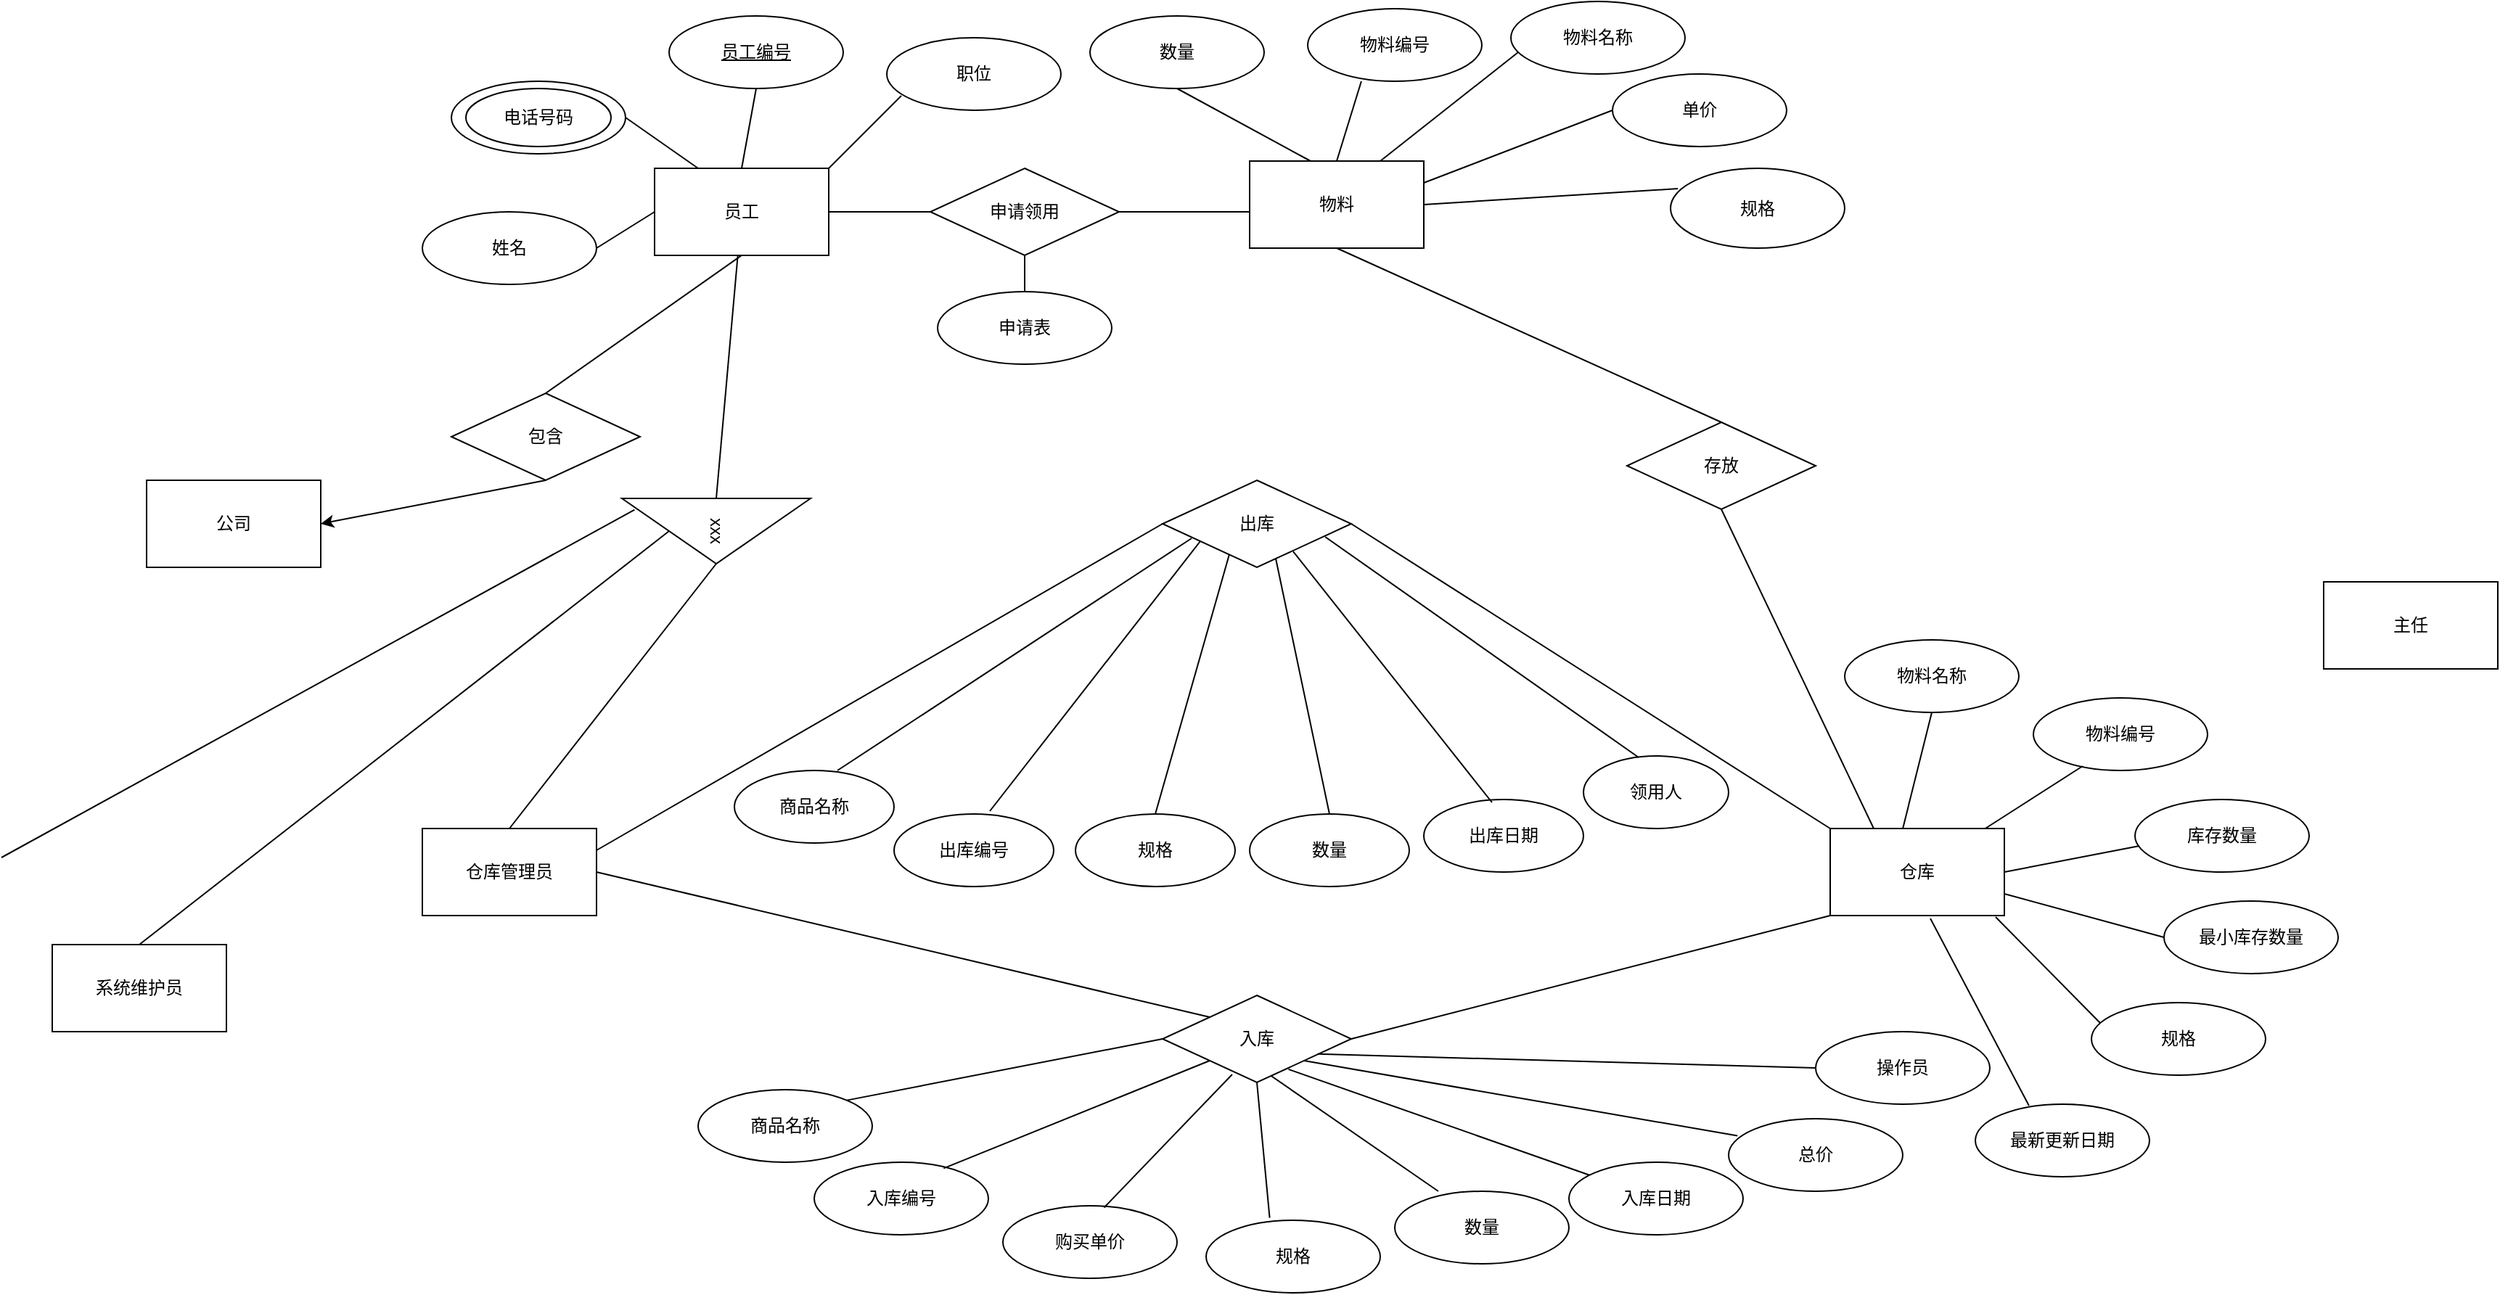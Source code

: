 <mxfile version="14.4.8" type="github"><diagram id="7QiJYxN_wW3tpjpvBsrL" name="Page-1"><mxGraphModel dx="2694" dy="752" grid="1" gridSize="10" guides="1" tooltips="1" connect="1" arrows="1" fold="1" page="0" pageScale="1" pageWidth="827" pageHeight="1169" math="0" shadow="0"><root><mxCell id="0"/><mxCell id="1" parent="0"/><mxCell id="o8ijFrv-etMoGQlMxE8c-1" value="物料" style="rounded=0;whiteSpace=wrap;html=1;" parent="1" vertex="1"><mxGeometry x="-90" y="300" width="120" height="60" as="geometry"/></mxCell><mxCell id="FmjRnSezdj2sr65Cq_tM-1" value="" style="endArrow=none;html=1;exitX=0.5;exitY=0;exitDx=0;exitDy=0;entryX=0.308;entryY=1;entryDx=0;entryDy=0;entryPerimeter=0;" edge="1" parent="1" source="o8ijFrv-etMoGQlMxE8c-1" target="FmjRnSezdj2sr65Cq_tM-2"><mxGeometry width="50" height="50" relative="1" as="geometry"><mxPoint x="-80" y="280" as="sourcePoint"/><mxPoint x="100" y="290" as="targetPoint"/></mxGeometry></mxCell><mxCell id="FmjRnSezdj2sr65Cq_tM-2" value="物料编号" style="ellipse;whiteSpace=wrap;html=1;" vertex="1" parent="1"><mxGeometry x="-50" y="195" width="120" height="50" as="geometry"/></mxCell><mxCell id="FmjRnSezdj2sr65Cq_tM-3" value="" style="endArrow=none;html=1;exitX=0.75;exitY=0;exitDx=0;exitDy=0;entryX=0.042;entryY=0.7;entryDx=0;entryDy=0;entryPerimeter=0;" edge="1" parent="1" source="o8ijFrv-etMoGQlMxE8c-1" target="FmjRnSezdj2sr65Cq_tM-4"><mxGeometry width="50" height="50" relative="1" as="geometry"><mxPoint x="60" y="420" as="sourcePoint"/><mxPoint x="90" y="360" as="targetPoint"/></mxGeometry></mxCell><mxCell id="FmjRnSezdj2sr65Cq_tM-4" value="物料名称" style="ellipse;whiteSpace=wrap;html=1;" vertex="1" parent="1"><mxGeometry x="90" y="190" width="120" height="50" as="geometry"/></mxCell><mxCell id="FmjRnSezdj2sr65Cq_tM-6" value="单价" style="ellipse;whiteSpace=wrap;html=1;" vertex="1" parent="1"><mxGeometry x="160" y="240" width="120" height="50" as="geometry"/></mxCell><mxCell id="FmjRnSezdj2sr65Cq_tM-7" value="" style="endArrow=none;html=1;exitX=1;exitY=0.25;exitDx=0;exitDy=0;entryX=0;entryY=0.5;entryDx=0;entryDy=0;" edge="1" parent="1" source="o8ijFrv-etMoGQlMxE8c-1" target="FmjRnSezdj2sr65Cq_tM-6"><mxGeometry width="50" height="50" relative="1" as="geometry"><mxPoint x="20" y="450" as="sourcePoint"/><mxPoint x="80" y="440" as="targetPoint"/></mxGeometry></mxCell><mxCell id="FmjRnSezdj2sr65Cq_tM-8" value="规格" style="ellipse;whiteSpace=wrap;html=1;" vertex="1" parent="1"><mxGeometry x="200" y="305" width="120" height="55" as="geometry"/></mxCell><mxCell id="FmjRnSezdj2sr65Cq_tM-9" value="" style="endArrow=none;html=1;exitX=1;exitY=0.5;exitDx=0;exitDy=0;entryX=0.042;entryY=0.255;entryDx=0;entryDy=0;entryPerimeter=0;" edge="1" parent="1" source="o8ijFrv-etMoGQlMxE8c-1" target="FmjRnSezdj2sr65Cq_tM-8"><mxGeometry width="50" height="50" relative="1" as="geometry"><mxPoint x="-60" y="520" as="sourcePoint"/><mxPoint x="80" y="510" as="targetPoint"/></mxGeometry></mxCell><mxCell id="FmjRnSezdj2sr65Cq_tM-10" value="数量" style="ellipse;whiteSpace=wrap;html=1;" vertex="1" parent="1"><mxGeometry x="-200" y="200" width="120" height="50" as="geometry"/></mxCell><mxCell id="FmjRnSezdj2sr65Cq_tM-11" value="" style="endArrow=none;html=1;exitX=0.35;exitY=0;exitDx=0;exitDy=0;exitPerimeter=0;" edge="1" parent="1" source="o8ijFrv-etMoGQlMxE8c-1"><mxGeometry width="50" height="50" relative="1" as="geometry"><mxPoint x="10" y="290" as="sourcePoint"/><mxPoint x="-140" y="250" as="targetPoint"/></mxGeometry></mxCell><mxCell id="FmjRnSezdj2sr65Cq_tM-12" value="员工" style="rounded=0;whiteSpace=wrap;html=1;" vertex="1" parent="1"><mxGeometry x="-500" y="305" width="120" height="60" as="geometry"/></mxCell><mxCell id="FmjRnSezdj2sr65Cq_tM-13" value="申请领用" style="rhombus;whiteSpace=wrap;html=1;" vertex="1" parent="1"><mxGeometry x="-310" y="305" width="130" height="60" as="geometry"/></mxCell><mxCell id="FmjRnSezdj2sr65Cq_tM-14" value="" style="endArrow=none;html=1;entryX=0;entryY=0.5;entryDx=0;entryDy=0;" edge="1" parent="1" target="FmjRnSezdj2sr65Cq_tM-13"><mxGeometry width="50" height="50" relative="1" as="geometry"><mxPoint x="-380" y="335" as="sourcePoint"/><mxPoint x="-320" y="365" as="targetPoint"/></mxGeometry></mxCell><mxCell id="FmjRnSezdj2sr65Cq_tM-16" value="" style="ellipse;whiteSpace=wrap;html=1;" vertex="1" parent="1"><mxGeometry x="-640" y="245" width="120" height="50" as="geometry"/></mxCell><mxCell id="FmjRnSezdj2sr65Cq_tM-19" value="姓名" style="ellipse;whiteSpace=wrap;html=1;" vertex="1" parent="1"><mxGeometry x="-660" y="335" width="120" height="50" as="geometry"/></mxCell><mxCell id="FmjRnSezdj2sr65Cq_tM-20" value="职位" style="ellipse;whiteSpace=wrap;html=1;" vertex="1" parent="1"><mxGeometry x="-340" y="215" width="120" height="50" as="geometry"/></mxCell><mxCell id="FmjRnSezdj2sr65Cq_tM-21" value="&lt;u&gt;员工编号&lt;/u&gt;" style="ellipse;whiteSpace=wrap;html=1;" vertex="1" parent="1"><mxGeometry x="-490" y="200" width="120" height="50" as="geometry"/></mxCell><mxCell id="FmjRnSezdj2sr65Cq_tM-23" value="电话号码" style="ellipse;whiteSpace=wrap;html=1;" vertex="1" parent="1"><mxGeometry x="-630" y="250" width="100" height="40" as="geometry"/></mxCell><mxCell id="FmjRnSezdj2sr65Cq_tM-24" value="" style="endArrow=none;html=1;entryX=0.5;entryY=1;entryDx=0;entryDy=0;exitX=0.5;exitY=0;exitDx=0;exitDy=0;" edge="1" parent="1" source="FmjRnSezdj2sr65Cq_tM-12" target="FmjRnSezdj2sr65Cq_tM-21"><mxGeometry width="50" height="50" relative="1" as="geometry"><mxPoint x="-500" y="315" as="sourcePoint"/><mxPoint x="-450" y="265" as="targetPoint"/></mxGeometry></mxCell><mxCell id="FmjRnSezdj2sr65Cq_tM-26" value="" style="endArrow=none;html=1;entryX=1;entryY=0.5;entryDx=0;entryDy=0;exitX=0.25;exitY=0;exitDx=0;exitDy=0;" edge="1" parent="1" source="FmjRnSezdj2sr65Cq_tM-12" target="FmjRnSezdj2sr65Cq_tM-16"><mxGeometry width="50" height="50" relative="1" as="geometry"><mxPoint x="-470" y="300" as="sourcePoint"/><mxPoint x="-440" y="445" as="targetPoint"/></mxGeometry></mxCell><mxCell id="FmjRnSezdj2sr65Cq_tM-28" value="" style="endArrow=none;html=1;entryX=1;entryY=0.5;entryDx=0;entryDy=0;exitX=0;exitY=0.5;exitDx=0;exitDy=0;" edge="1" parent="1" source="FmjRnSezdj2sr65Cq_tM-12" target="FmjRnSezdj2sr65Cq_tM-19"><mxGeometry width="50" height="50" relative="1" as="geometry"><mxPoint x="-580" y="535" as="sourcePoint"/><mxPoint x="-530" y="485" as="targetPoint"/></mxGeometry></mxCell><mxCell id="FmjRnSezdj2sr65Cq_tM-29" value="" style="endArrow=none;html=1;" edge="1" parent="1"><mxGeometry width="50" height="50" relative="1" as="geometry"><mxPoint x="-380" y="305" as="sourcePoint"/><mxPoint x="-330" y="255" as="targetPoint"/></mxGeometry></mxCell><mxCell id="FmjRnSezdj2sr65Cq_tM-30" value="" style="endArrow=none;html=1;exitX=1;exitY=0.5;exitDx=0;exitDy=0;" edge="1" parent="1" source="FmjRnSezdj2sr65Cq_tM-13"><mxGeometry width="50" height="50" relative="1" as="geometry"><mxPoint x="-160" y="380" as="sourcePoint"/><mxPoint x="-90" y="335" as="targetPoint"/></mxGeometry></mxCell><mxCell id="FmjRnSezdj2sr65Cq_tM-32" value="仓库" style="rounded=0;whiteSpace=wrap;html=1;" vertex="1" parent="1"><mxGeometry x="310" y="760" width="120" height="60" as="geometry"/></mxCell><mxCell id="FmjRnSezdj2sr65Cq_tM-33" value="入库" style="rhombus;whiteSpace=wrap;html=1;" vertex="1" parent="1"><mxGeometry x="-150" y="875" width="130" height="60" as="geometry"/></mxCell><mxCell id="FmjRnSezdj2sr65Cq_tM-34" value="出库" style="rhombus;whiteSpace=wrap;html=1;" vertex="1" parent="1"><mxGeometry x="-150" y="520" width="130" height="60" as="geometry"/></mxCell><mxCell id="FmjRnSezdj2sr65Cq_tM-35" value="物料编号" style="ellipse;whiteSpace=wrap;html=1;" vertex="1" parent="1"><mxGeometry x="450" y="670" width="120" height="50" as="geometry"/></mxCell><mxCell id="FmjRnSezdj2sr65Cq_tM-36" value="库存数量" style="ellipse;whiteSpace=wrap;html=1;" vertex="1" parent="1"><mxGeometry x="520" y="740" width="120" height="50" as="geometry"/></mxCell><mxCell id="FmjRnSezdj2sr65Cq_tM-37" value="规格" style="ellipse;whiteSpace=wrap;html=1;" vertex="1" parent="1"><mxGeometry x="490" y="880" width="120" height="50" as="geometry"/></mxCell><mxCell id="FmjRnSezdj2sr65Cq_tM-39" value="最新更新日期" style="ellipse;whiteSpace=wrap;html=1;" vertex="1" parent="1"><mxGeometry x="410" y="950" width="120" height="50" as="geometry"/></mxCell><mxCell id="FmjRnSezdj2sr65Cq_tM-40" value="物料名称" style="ellipse;whiteSpace=wrap;html=1;" vertex="1" parent="1"><mxGeometry x="320" y="630" width="120" height="50" as="geometry"/></mxCell><mxCell id="FmjRnSezdj2sr65Cq_tM-41" value="最小库存数量" style="ellipse;whiteSpace=wrap;html=1;" vertex="1" parent="1"><mxGeometry x="540" y="810" width="120" height="50" as="geometry"/></mxCell><mxCell id="FmjRnSezdj2sr65Cq_tM-42" value="" style="endArrow=none;html=1;entryX=0.5;entryY=1;entryDx=0;entryDy=0;exitX=0.417;exitY=0;exitDx=0;exitDy=0;exitPerimeter=0;" edge="1" parent="1" source="FmjRnSezdj2sr65Cq_tM-32" target="FmjRnSezdj2sr65Cq_tM-40"><mxGeometry width="50" height="50" relative="1" as="geometry"><mxPoint x="350" y="750" as="sourcePoint"/><mxPoint x="400" y="700" as="targetPoint"/></mxGeometry></mxCell><mxCell id="FmjRnSezdj2sr65Cq_tM-43" value="" style="endArrow=none;html=1;entryX=0.283;entryY=0.94;entryDx=0;entryDy=0;entryPerimeter=0;" edge="1" parent="1" source="FmjRnSezdj2sr65Cq_tM-32" target="FmjRnSezdj2sr65Cq_tM-35"><mxGeometry width="50" height="50" relative="1" as="geometry"><mxPoint x="440" y="780" as="sourcePoint"/><mxPoint x="483" y="710" as="targetPoint"/></mxGeometry></mxCell><mxCell id="FmjRnSezdj2sr65Cq_tM-44" value="" style="endArrow=none;html=1;entryX=0.025;entryY=0.64;entryDx=0;entryDy=0;entryPerimeter=0;exitX=1;exitY=0.5;exitDx=0;exitDy=0;" edge="1" parent="1" source="FmjRnSezdj2sr65Cq_tM-32" target="FmjRnSezdj2sr65Cq_tM-36"><mxGeometry width="50" height="50" relative="1" as="geometry"><mxPoint x="470" y="830" as="sourcePoint"/><mxPoint x="520" y="780" as="targetPoint"/></mxGeometry></mxCell><mxCell id="FmjRnSezdj2sr65Cq_tM-45" value="" style="endArrow=none;html=1;entryX=0;entryY=0.5;entryDx=0;entryDy=0;exitX=1;exitY=0.75;exitDx=0;exitDy=0;" edge="1" parent="1" source="FmjRnSezdj2sr65Cq_tM-32" target="FmjRnSezdj2sr65Cq_tM-41"><mxGeometry width="50" height="50" relative="1" as="geometry"><mxPoint x="500" y="860" as="sourcePoint"/><mxPoint x="550" y="810" as="targetPoint"/></mxGeometry></mxCell><mxCell id="FmjRnSezdj2sr65Cq_tM-46" value="" style="endArrow=none;html=1;entryX=0.05;entryY=0.28;entryDx=0;entryDy=0;entryPerimeter=0;exitX=0.95;exitY=1.017;exitDx=0;exitDy=0;exitPerimeter=0;" edge="1" parent="1" source="FmjRnSezdj2sr65Cq_tM-32" target="FmjRnSezdj2sr65Cq_tM-37"><mxGeometry width="50" height="50" relative="1" as="geometry"><mxPoint x="400" y="920" as="sourcePoint"/><mxPoint x="450" y="870" as="targetPoint"/></mxGeometry></mxCell><mxCell id="FmjRnSezdj2sr65Cq_tM-47" value="" style="endArrow=none;html=1;entryX=0.308;entryY=0.02;entryDx=0;entryDy=0;entryPerimeter=0;exitX=0.575;exitY=1.033;exitDx=0;exitDy=0;exitPerimeter=0;" edge="1" parent="1" source="FmjRnSezdj2sr65Cq_tM-32" target="FmjRnSezdj2sr65Cq_tM-39"><mxGeometry width="50" height="50" relative="1" as="geometry"><mxPoint x="390" y="950" as="sourcePoint"/><mxPoint x="440" y="900" as="targetPoint"/></mxGeometry></mxCell><mxCell id="FmjRnSezdj2sr65Cq_tM-48" value="" style="endArrow=none;html=1;entryX=0;entryY=1;entryDx=0;entryDy=0;exitX=1;exitY=0.5;exitDx=0;exitDy=0;" edge="1" parent="1" source="FmjRnSezdj2sr65Cq_tM-33" target="FmjRnSezdj2sr65Cq_tM-32"><mxGeometry width="50" height="50" relative="1" as="geometry"><mxPoint x="240" y="900" as="sourcePoint"/><mxPoint x="290" y="850" as="targetPoint"/></mxGeometry></mxCell><mxCell id="FmjRnSezdj2sr65Cq_tM-49" value="" style="endArrow=none;html=1;entryX=0;entryY=0;entryDx=0;entryDy=0;exitX=1;exitY=0.5;exitDx=0;exitDy=0;" edge="1" parent="1" source="FmjRnSezdj2sr65Cq_tM-34" target="FmjRnSezdj2sr65Cq_tM-32"><mxGeometry width="50" height="50" relative="1" as="geometry"><mxPoint x="230" y="810" as="sourcePoint"/><mxPoint x="280" y="760" as="targetPoint"/></mxGeometry></mxCell><mxCell id="FmjRnSezdj2sr65Cq_tM-50" value="商品名称" style="ellipse;whiteSpace=wrap;html=1;" vertex="1" parent="1"><mxGeometry x="-470" y="940" width="120" height="50" as="geometry"/></mxCell><mxCell id="FmjRnSezdj2sr65Cq_tM-51" value="规格" style="ellipse;whiteSpace=wrap;html=1;" vertex="1" parent="1"><mxGeometry x="-120" y="1030" width="120" height="50" as="geometry"/></mxCell><mxCell id="FmjRnSezdj2sr65Cq_tM-52" value="总价" style="ellipse;whiteSpace=wrap;html=1;" vertex="1" parent="1"><mxGeometry x="240" y="960" width="120" height="50" as="geometry"/></mxCell><mxCell id="FmjRnSezdj2sr65Cq_tM-53" value="数量" style="ellipse;whiteSpace=wrap;html=1;" vertex="1" parent="1"><mxGeometry x="10" y="1010" width="120" height="50" as="geometry"/></mxCell><mxCell id="FmjRnSezdj2sr65Cq_tM-54" value="操作员" style="ellipse;whiteSpace=wrap;html=1;" vertex="1" parent="1"><mxGeometry x="300" y="900" width="120" height="50" as="geometry"/></mxCell><mxCell id="FmjRnSezdj2sr65Cq_tM-56" value="入库编号" style="ellipse;whiteSpace=wrap;html=1;" vertex="1" parent="1"><mxGeometry x="-390" y="990" width="120" height="50" as="geometry"/></mxCell><mxCell id="FmjRnSezdj2sr65Cq_tM-57" value="购买单价" style="ellipse;whiteSpace=wrap;html=1;" vertex="1" parent="1"><mxGeometry x="-260" y="1020" width="120" height="50" as="geometry"/></mxCell><mxCell id="FmjRnSezdj2sr65Cq_tM-58" value="入库日期" style="ellipse;whiteSpace=wrap;html=1;" vertex="1" parent="1"><mxGeometry x="130" y="990" width="120" height="50" as="geometry"/></mxCell><mxCell id="FmjRnSezdj2sr65Cq_tM-59" value="" style="endArrow=none;html=1;entryX=0;entryY=0.5;entryDx=0;entryDy=0;exitX=1;exitY=0;exitDx=0;exitDy=0;" edge="1" parent="1" source="FmjRnSezdj2sr65Cq_tM-50" target="FmjRnSezdj2sr65Cq_tM-33"><mxGeometry width="50" height="50" relative="1" as="geometry"><mxPoint x="-300" y="930" as="sourcePoint"/><mxPoint x="-250" y="880" as="targetPoint"/></mxGeometry></mxCell><mxCell id="FmjRnSezdj2sr65Cq_tM-60" value="" style="endArrow=none;html=1;entryX=0;entryY=1;entryDx=0;entryDy=0;exitX=0.743;exitY=0.084;exitDx=0;exitDy=0;exitPerimeter=0;" edge="1" parent="1" source="FmjRnSezdj2sr65Cq_tM-56" target="FmjRnSezdj2sr65Cq_tM-33"><mxGeometry width="50" height="50" relative="1" as="geometry"><mxPoint x="-150" y="1010" as="sourcePoint"/><mxPoint x="-100" y="960" as="targetPoint"/></mxGeometry></mxCell><mxCell id="FmjRnSezdj2sr65Cq_tM-61" value="" style="endArrow=none;html=1;entryX=0.369;entryY=0.908;entryDx=0;entryDy=0;entryPerimeter=0;exitX=0.581;exitY=0.025;exitDx=0;exitDy=0;exitPerimeter=0;" edge="1" parent="1" source="FmjRnSezdj2sr65Cq_tM-57" target="FmjRnSezdj2sr65Cq_tM-33"><mxGeometry width="50" height="50" relative="1" as="geometry"><mxPoint x="-150" y="1030" as="sourcePoint"/><mxPoint x="-100" y="980" as="targetPoint"/></mxGeometry></mxCell><mxCell id="FmjRnSezdj2sr65Cq_tM-62" value="" style="endArrow=none;html=1;entryX=0.5;entryY=1;entryDx=0;entryDy=0;exitX=0.365;exitY=-0.034;exitDx=0;exitDy=0;exitPerimeter=0;" edge="1" parent="1" source="FmjRnSezdj2sr65Cq_tM-51" target="FmjRnSezdj2sr65Cq_tM-33"><mxGeometry width="50" height="50" relative="1" as="geometry"><mxPoint x="-120" y="1020" as="sourcePoint"/><mxPoint x="-70" y="970" as="targetPoint"/></mxGeometry></mxCell><mxCell id="FmjRnSezdj2sr65Cq_tM-63" value="" style="endArrow=none;html=1;entryX=0.577;entryY=0.927;entryDx=0;entryDy=0;exitX=0.25;exitY=0;exitDx=0;exitDy=0;exitPerimeter=0;entryPerimeter=0;" edge="1" parent="1" source="FmjRnSezdj2sr65Cq_tM-53" target="FmjRnSezdj2sr65Cq_tM-33"><mxGeometry width="50" height="50" relative="1" as="geometry"><mxPoint y="1000" as="sourcePoint"/><mxPoint x="50" y="950" as="targetPoint"/></mxGeometry></mxCell><mxCell id="FmjRnSezdj2sr65Cq_tM-64" value="" style="endArrow=none;html=1;entryX=0.667;entryY=0.849;entryDx=0;entryDy=0;entryPerimeter=0;" edge="1" parent="1" source="FmjRnSezdj2sr65Cq_tM-58" target="FmjRnSezdj2sr65Cq_tM-33"><mxGeometry width="50" height="50" relative="1" as="geometry"><mxPoint x="60" y="1010" as="sourcePoint"/><mxPoint x="110" y="960" as="targetPoint"/></mxGeometry></mxCell><mxCell id="FmjRnSezdj2sr65Cq_tM-65" value="" style="endArrow=none;html=1;entryX=1;entryY=1;entryDx=0;entryDy=0;exitX=0.051;exitY=0.236;exitDx=0;exitDy=0;exitPerimeter=0;" edge="1" parent="1" source="FmjRnSezdj2sr65Cq_tM-52" target="FmjRnSezdj2sr65Cq_tM-33"><mxGeometry width="50" height="50" relative="1" as="geometry"><mxPoint x="120" y="970" as="sourcePoint"/><mxPoint x="170" y="920" as="targetPoint"/></mxGeometry></mxCell><mxCell id="FmjRnSezdj2sr65Cq_tM-66" value="" style="endArrow=none;html=1;entryX=0;entryY=0.5;entryDx=0;entryDy=0;exitX=0.821;exitY=0.673;exitDx=0;exitDy=0;exitPerimeter=0;" edge="1" parent="1" source="FmjRnSezdj2sr65Cq_tM-33" target="FmjRnSezdj2sr65Cq_tM-54"><mxGeometry width="50" height="50" relative="1" as="geometry"><mxPoint x="140" y="950" as="sourcePoint"/><mxPoint x="190" y="900" as="targetPoint"/></mxGeometry></mxCell><mxCell id="FmjRnSezdj2sr65Cq_tM-67" value="仓库管理员" style="rounded=0;whiteSpace=wrap;html=1;" vertex="1" parent="1"><mxGeometry x="-660" y="760" width="120" height="60" as="geometry"/></mxCell><mxCell id="FmjRnSezdj2sr65Cq_tM-69" value="" style="endArrow=none;html=1;entryX=0;entryY=0;entryDx=0;entryDy=0;exitX=1;exitY=0.5;exitDx=0;exitDy=0;" edge="1" parent="1" source="FmjRnSezdj2sr65Cq_tM-67" target="FmjRnSezdj2sr65Cq_tM-33"><mxGeometry width="50" height="50" relative="1" as="geometry"><mxPoint x="-460" y="920" as="sourcePoint"/><mxPoint x="-410" y="870" as="targetPoint"/></mxGeometry></mxCell><mxCell id="FmjRnSezdj2sr65Cq_tM-70" value="" style="endArrow=none;html=1;entryX=0;entryY=0.5;entryDx=0;entryDy=0;exitX=1;exitY=0.25;exitDx=0;exitDy=0;" edge="1" parent="1" source="FmjRnSezdj2sr65Cq_tM-67" target="FmjRnSezdj2sr65Cq_tM-34"><mxGeometry width="50" height="50" relative="1" as="geometry"><mxPoint x="-380" y="760" as="sourcePoint"/><mxPoint x="-330" y="710" as="targetPoint"/></mxGeometry></mxCell><mxCell id="FmjRnSezdj2sr65Cq_tM-71" value="申请表" style="ellipse;whiteSpace=wrap;html=1;" vertex="1" parent="1"><mxGeometry x="-305" y="390" width="120" height="50" as="geometry"/></mxCell><mxCell id="FmjRnSezdj2sr65Cq_tM-72" value="" style="endArrow=none;html=1;entryX=0.5;entryY=1;entryDx=0;entryDy=0;exitX=0.5;exitY=0;exitDx=0;exitDy=0;" edge="1" parent="1" source="FmjRnSezdj2sr65Cq_tM-71" target="FmjRnSezdj2sr65Cq_tM-13"><mxGeometry width="50" height="50" relative="1" as="geometry"><mxPoint x="-560" y="510" as="sourcePoint"/><mxPoint x="-510" y="460" as="targetPoint"/></mxGeometry></mxCell><mxCell id="FmjRnSezdj2sr65Cq_tM-74" value="商品名称" style="ellipse;whiteSpace=wrap;html=1;" vertex="1" parent="1"><mxGeometry x="-445" y="720" width="110" height="50" as="geometry"/></mxCell><mxCell id="FmjRnSezdj2sr65Cq_tM-75" value="规格" style="ellipse;whiteSpace=wrap;html=1;" vertex="1" parent="1"><mxGeometry x="-210" y="750" width="110" height="50" as="geometry"/></mxCell><mxCell id="FmjRnSezdj2sr65Cq_tM-77" value="数量" style="ellipse;whiteSpace=wrap;html=1;" vertex="1" parent="1"><mxGeometry x="-90" y="750" width="110" height="50" as="geometry"/></mxCell><mxCell id="FmjRnSezdj2sr65Cq_tM-78" value="领用人" style="ellipse;whiteSpace=wrap;html=1;" vertex="1" parent="1"><mxGeometry x="140" y="710" width="100" height="50" as="geometry"/></mxCell><mxCell id="FmjRnSezdj2sr65Cq_tM-79" value="出库编号" style="ellipse;whiteSpace=wrap;html=1;" vertex="1" parent="1"><mxGeometry x="-335" y="750" width="110" height="50" as="geometry"/></mxCell><mxCell id="FmjRnSezdj2sr65Cq_tM-80" value="出库日期" style="ellipse;whiteSpace=wrap;html=1;" vertex="1" parent="1"><mxGeometry x="30" y="740" width="110" height="50" as="geometry"/></mxCell><mxCell id="FmjRnSezdj2sr65Cq_tM-81" value="" style="endArrow=none;html=1;" edge="1" parent="1"><mxGeometry width="50" height="50" relative="1" as="geometry"><mxPoint x="-374" y="720" as="sourcePoint"/><mxPoint x="-130" y="560" as="targetPoint"/></mxGeometry></mxCell><mxCell id="FmjRnSezdj2sr65Cq_tM-83" value="" style="endArrow=none;html=1;entryX=0.2;entryY=0.7;entryDx=0;entryDy=0;entryPerimeter=0;" edge="1" parent="1" target="FmjRnSezdj2sr65Cq_tM-34"><mxGeometry width="50" height="50" relative="1" as="geometry"><mxPoint x="-269" y="748" as="sourcePoint"/><mxPoint x="-160" y="660" as="targetPoint"/></mxGeometry></mxCell><mxCell id="FmjRnSezdj2sr65Cq_tM-84" value="" style="endArrow=none;html=1;entryX=0.354;entryY=0.85;entryDx=0;entryDy=0;entryPerimeter=0;exitX=0.5;exitY=0;exitDx=0;exitDy=0;" edge="1" parent="1" source="FmjRnSezdj2sr65Cq_tM-75" target="FmjRnSezdj2sr65Cq_tM-34"><mxGeometry width="50" height="50" relative="1" as="geometry"><mxPoint x="-150" y="720" as="sourcePoint"/><mxPoint x="-100" y="670" as="targetPoint"/></mxGeometry></mxCell><mxCell id="FmjRnSezdj2sr65Cq_tM-85" value="" style="endArrow=none;html=1;entryX=0.6;entryY=0.9;entryDx=0;entryDy=0;entryPerimeter=0;exitX=0.5;exitY=0;exitDx=0;exitDy=0;" edge="1" parent="1" source="FmjRnSezdj2sr65Cq_tM-77" target="FmjRnSezdj2sr65Cq_tM-34"><mxGeometry width="50" height="50" relative="1" as="geometry"><mxPoint x="-80" y="680" as="sourcePoint"/><mxPoint x="-30" y="630" as="targetPoint"/></mxGeometry></mxCell><mxCell id="FmjRnSezdj2sr65Cq_tM-86" value="" style="endArrow=none;html=1;entryX=0.692;entryY=0.817;entryDx=0;entryDy=0;entryPerimeter=0;exitX=0.427;exitY=0.04;exitDx=0;exitDy=0;exitPerimeter=0;" edge="1" parent="1" source="FmjRnSezdj2sr65Cq_tM-80" target="FmjRnSezdj2sr65Cq_tM-34"><mxGeometry width="50" height="50" relative="1" as="geometry"><mxPoint x="85" y="738" as="sourcePoint"/><mxPoint x="40" y="640" as="targetPoint"/></mxGeometry></mxCell><mxCell id="FmjRnSezdj2sr65Cq_tM-87" value="" style="endArrow=none;html=1;entryX=0.862;entryY=0.65;entryDx=0;entryDy=0;entryPerimeter=0;exitX=0.38;exitY=0.02;exitDx=0;exitDy=0;exitPerimeter=0;" edge="1" parent="1" source="FmjRnSezdj2sr65Cq_tM-78" target="FmjRnSezdj2sr65Cq_tM-34"><mxGeometry width="50" height="50" relative="1" as="geometry"><mxPoint x="190" y="708" as="sourcePoint"/><mxPoint x="140" y="670" as="targetPoint"/></mxGeometry></mxCell><mxCell id="FmjRnSezdj2sr65Cq_tM-88" value="主任" style="rounded=0;whiteSpace=wrap;html=1;" vertex="1" parent="1"><mxGeometry x="650" y="590" width="120" height="60" as="geometry"/></mxCell><mxCell id="FmjRnSezdj2sr65Cq_tM-89" value="存放" style="rhombus;whiteSpace=wrap;html=1;" vertex="1" parent="1"><mxGeometry x="170" y="480" width="130" height="60" as="geometry"/></mxCell><mxCell id="FmjRnSezdj2sr65Cq_tM-90" value="" style="endArrow=none;html=1;entryX=0.5;entryY=1;entryDx=0;entryDy=0;exitX=0.5;exitY=0;exitDx=0;exitDy=0;" edge="1" parent="1" source="FmjRnSezdj2sr65Cq_tM-89" target="o8ijFrv-etMoGQlMxE8c-1"><mxGeometry width="50" height="50" relative="1" as="geometry"><mxPoint x="50" y="480" as="sourcePoint"/><mxPoint x="100" y="430" as="targetPoint"/></mxGeometry></mxCell><mxCell id="FmjRnSezdj2sr65Cq_tM-91" value="" style="endArrow=none;html=1;entryX=0.5;entryY=1;entryDx=0;entryDy=0;exitX=0.25;exitY=0;exitDx=0;exitDy=0;" edge="1" parent="1" source="FmjRnSezdj2sr65Cq_tM-32" target="FmjRnSezdj2sr65Cq_tM-89"><mxGeometry width="50" height="50" relative="1" as="geometry"><mxPoint x="270" y="650" as="sourcePoint"/><mxPoint x="320" y="600" as="targetPoint"/></mxGeometry></mxCell><mxCell id="FmjRnSezdj2sr65Cq_tM-92" value="公司" style="rounded=0;whiteSpace=wrap;html=1;" vertex="1" parent="1"><mxGeometry x="-850" y="520" width="120" height="60" as="geometry"/></mxCell><mxCell id="FmjRnSezdj2sr65Cq_tM-94" value="包含" style="rhombus;whiteSpace=wrap;html=1;" vertex="1" parent="1"><mxGeometry x="-640" y="460" width="130" height="60" as="geometry"/></mxCell><mxCell id="FmjRnSezdj2sr65Cq_tM-96" value="" style="endArrow=none;html=1;entryX=0.5;entryY=1;entryDx=0;entryDy=0;exitX=0.5;exitY=0;exitDx=0;exitDy=0;" edge="1" parent="1" source="FmjRnSezdj2sr65Cq_tM-94" target="FmjRnSezdj2sr65Cq_tM-12"><mxGeometry width="50" height="50" relative="1" as="geometry"><mxPoint x="-420" y="500" as="sourcePoint"/><mxPoint x="-370" y="450" as="targetPoint"/></mxGeometry></mxCell><mxCell id="FmjRnSezdj2sr65Cq_tM-101" value="" style="endArrow=classic;html=1;exitX=0.5;exitY=1;exitDx=0;exitDy=0;entryX=1;entryY=0.5;entryDx=0;entryDy=0;" edge="1" parent="1" source="FmjRnSezdj2sr65Cq_tM-94" target="FmjRnSezdj2sr65Cq_tM-92"><mxGeometry width="50" height="50" relative="1" as="geometry"><mxPoint x="-590" y="630" as="sourcePoint"/><mxPoint x="-540" y="580" as="targetPoint"/></mxGeometry></mxCell><mxCell id="FmjRnSezdj2sr65Cq_tM-103" value="系统维护员" style="rounded=0;whiteSpace=wrap;html=1;" vertex="1" parent="1"><mxGeometry x="-915" y="840" width="120" height="60" as="geometry"/></mxCell><mxCell id="FmjRnSezdj2sr65Cq_tM-108" value="xxx" style="triangle;whiteSpace=wrap;html=1;rotation=90;" vertex="1" parent="1"><mxGeometry x="-480" y="490" width="45" height="130" as="geometry"/></mxCell><mxCell id="FmjRnSezdj2sr65Cq_tM-109" value="" style="endArrow=none;html=1;entryX=0.5;entryY=1;entryDx=0;entryDy=0;exitX=0.5;exitY=0;exitDx=0;exitDy=0;" edge="1" parent="1" source="FmjRnSezdj2sr65Cq_tM-103" target="FmjRnSezdj2sr65Cq_tM-108"><mxGeometry width="50" height="50" relative="1" as="geometry"><mxPoint x="-790" y="750" as="sourcePoint"/><mxPoint x="-740" y="700" as="targetPoint"/></mxGeometry></mxCell><mxCell id="FmjRnSezdj2sr65Cq_tM-110" value="" style="endArrow=none;html=1;entryX=1;entryY=0.5;entryDx=0;entryDy=0;exitX=0.5;exitY=0;exitDx=0;exitDy=0;" edge="1" parent="1" source="FmjRnSezdj2sr65Cq_tM-67" target="FmjRnSezdj2sr65Cq_tM-108"><mxGeometry width="50" height="50" relative="1" as="geometry"><mxPoint x="-550" y="700" as="sourcePoint"/><mxPoint x="-500" y="650" as="targetPoint"/></mxGeometry></mxCell><mxCell id="FmjRnSezdj2sr65Cq_tM-111" value="" style="endArrow=none;html=1;exitX=0;exitY=0.5;exitDx=0;exitDy=0;" edge="1" parent="1" source="FmjRnSezdj2sr65Cq_tM-108" target="FmjRnSezdj2sr65Cq_tM-12"><mxGeometry width="50" height="50" relative="1" as="geometry"><mxPoint x="-440" y="500" as="sourcePoint"/><mxPoint x="-390" y="450" as="targetPoint"/></mxGeometry></mxCell><mxCell id="FmjRnSezdj2sr65Cq_tM-112" value="" style="endArrow=none;html=1;entryX=0.173;entryY=0.933;entryDx=0;entryDy=0;entryPerimeter=0;" edge="1" parent="1" target="FmjRnSezdj2sr65Cq_tM-108"><mxGeometry width="50" height="50" relative="1" as="geometry"><mxPoint x="-950" y="780" as="sourcePoint"/><mxPoint x="-550" y="550" as="targetPoint"/></mxGeometry></mxCell></root></mxGraphModel></diagram></mxfile>